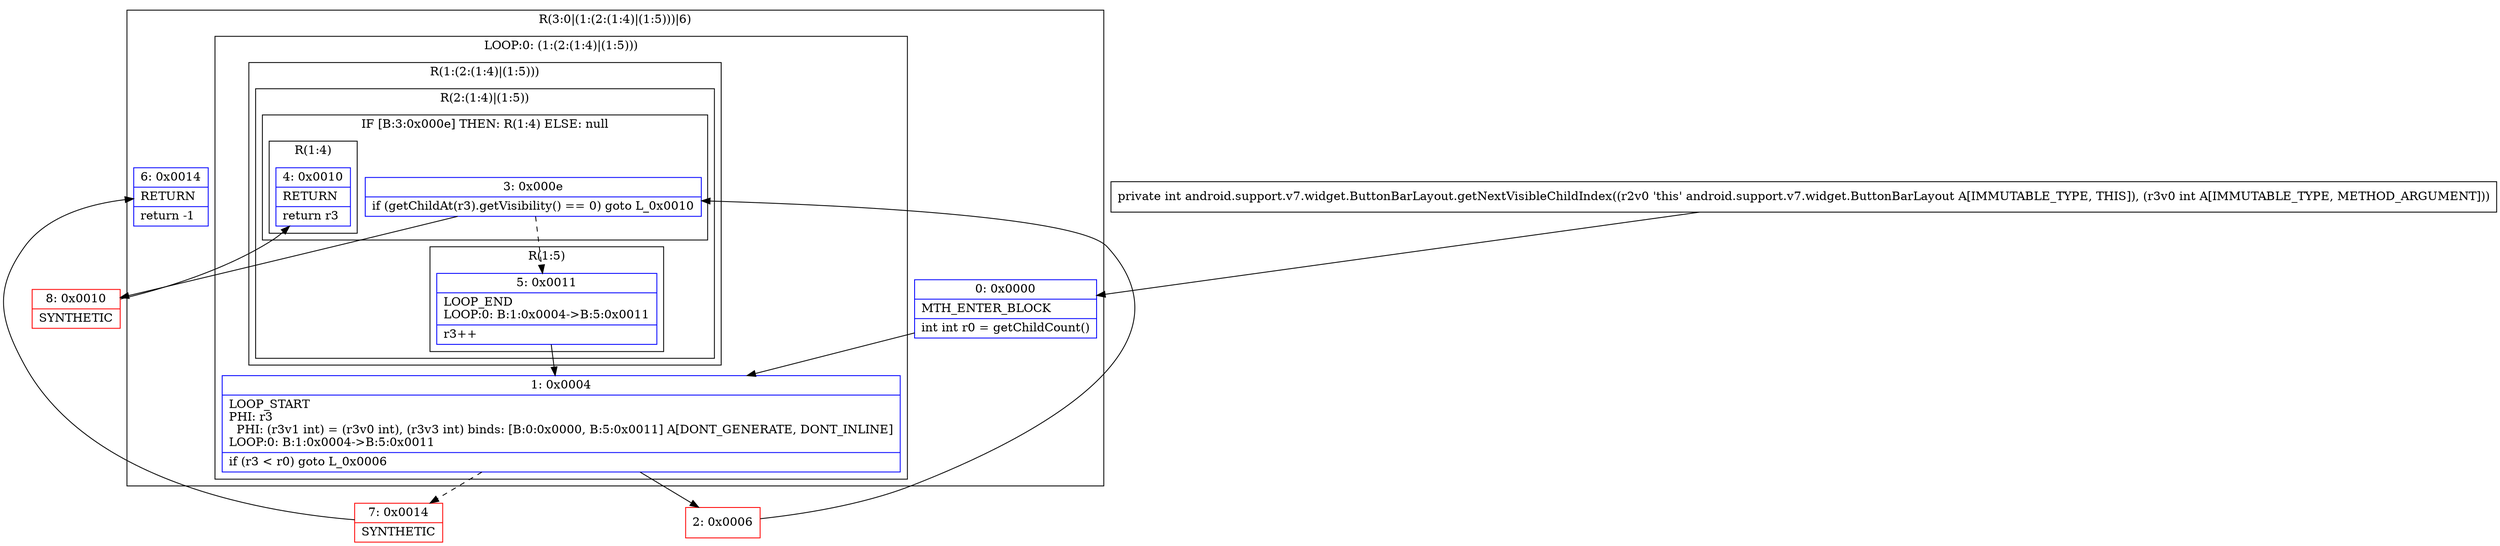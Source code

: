 digraph "CFG forandroid.support.v7.widget.ButtonBarLayout.getNextVisibleChildIndex(I)I" {
subgraph cluster_Region_113950874 {
label = "R(3:0|(1:(2:(1:4)|(1:5)))|6)";
node [shape=record,color=blue];
Node_0 [shape=record,label="{0\:\ 0x0000|MTH_ENTER_BLOCK\l|int int r0 = getChildCount()\l}"];
subgraph cluster_LoopRegion_242769910 {
label = "LOOP:0: (1:(2:(1:4)|(1:5)))";
node [shape=record,color=blue];
Node_1 [shape=record,label="{1\:\ 0x0004|LOOP_START\lPHI: r3 \l  PHI: (r3v1 int) = (r3v0 int), (r3v3 int) binds: [B:0:0x0000, B:5:0x0011] A[DONT_GENERATE, DONT_INLINE]\lLOOP:0: B:1:0x0004\-\>B:5:0x0011\l|if (r3 \< r0) goto L_0x0006\l}"];
subgraph cluster_Region_2013701795 {
label = "R(1:(2:(1:4)|(1:5)))";
node [shape=record,color=blue];
subgraph cluster_Region_793546379 {
label = "R(2:(1:4)|(1:5))";
node [shape=record,color=blue];
subgraph cluster_IfRegion_718132518 {
label = "IF [B:3:0x000e] THEN: R(1:4) ELSE: null";
node [shape=record,color=blue];
Node_3 [shape=record,label="{3\:\ 0x000e|if (getChildAt(r3).getVisibility() == 0) goto L_0x0010\l}"];
subgraph cluster_Region_1683284692 {
label = "R(1:4)";
node [shape=record,color=blue];
Node_4 [shape=record,label="{4\:\ 0x0010|RETURN\l|return r3\l}"];
}
}
subgraph cluster_Region_690643779 {
label = "R(1:5)";
node [shape=record,color=blue];
Node_5 [shape=record,label="{5\:\ 0x0011|LOOP_END\lLOOP:0: B:1:0x0004\-\>B:5:0x0011\l|r3++\l}"];
}
}
}
}
Node_6 [shape=record,label="{6\:\ 0x0014|RETURN\l|return \-1\l}"];
}
Node_2 [shape=record,color=red,label="{2\:\ 0x0006}"];
Node_7 [shape=record,color=red,label="{7\:\ 0x0014|SYNTHETIC\l}"];
Node_8 [shape=record,color=red,label="{8\:\ 0x0010|SYNTHETIC\l}"];
MethodNode[shape=record,label="{private int android.support.v7.widget.ButtonBarLayout.getNextVisibleChildIndex((r2v0 'this' android.support.v7.widget.ButtonBarLayout A[IMMUTABLE_TYPE, THIS]), (r3v0 int A[IMMUTABLE_TYPE, METHOD_ARGUMENT])) }"];
MethodNode -> Node_0;
Node_0 -> Node_1;
Node_1 -> Node_2;
Node_1 -> Node_7[style=dashed];
Node_3 -> Node_5[style=dashed];
Node_3 -> Node_8;
Node_5 -> Node_1;
Node_2 -> Node_3;
Node_7 -> Node_6;
Node_8 -> Node_4;
}

